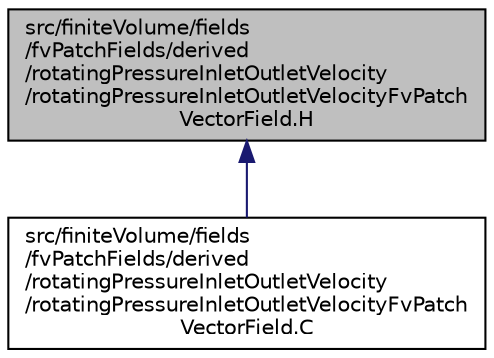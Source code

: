 digraph "src/finiteVolume/fields/fvPatchFields/derived/rotatingPressureInletOutletVelocity/rotatingPressureInletOutletVelocityFvPatchVectorField.H"
{
  bgcolor="transparent";
  edge [fontname="Helvetica",fontsize="10",labelfontname="Helvetica",labelfontsize="10"];
  node [fontname="Helvetica",fontsize="10",shape=record];
  Node1 [label="src/finiteVolume/fields\l/fvPatchFields/derived\l/rotatingPressureInletOutletVelocity\l/rotatingPressureInletOutletVelocityFvPatch\lVectorField.H",height=0.2,width=0.4,color="black", fillcolor="grey75", style="filled", fontcolor="black"];
  Node1 -> Node2 [dir="back",color="midnightblue",fontsize="10",style="solid",fontname="Helvetica"];
  Node2 [label="src/finiteVolume/fields\l/fvPatchFields/derived\l/rotatingPressureInletOutletVelocity\l/rotatingPressureInletOutletVelocityFvPatch\lVectorField.C",height=0.2,width=0.4,color="black",URL="$a05555.html"];
}
